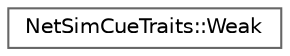 digraph "Graphical Class Hierarchy"
{
 // INTERACTIVE_SVG=YES
 // LATEX_PDF_SIZE
  bgcolor="transparent";
  edge [fontname=Helvetica,fontsize=10,labelfontname=Helvetica,labelfontsize=10];
  node [fontname=Helvetica,fontsize=10,shape=box,height=0.2,width=0.4];
  rankdir="LR";
  Node0 [id="Node000000",label="NetSimCueTraits::Weak",height=0.2,width=0.4,color="grey40", fillcolor="white", style="filled",URL="$de/d0c/structNetSimCueTraits_1_1Weak.html",tooltip=" "];
}
